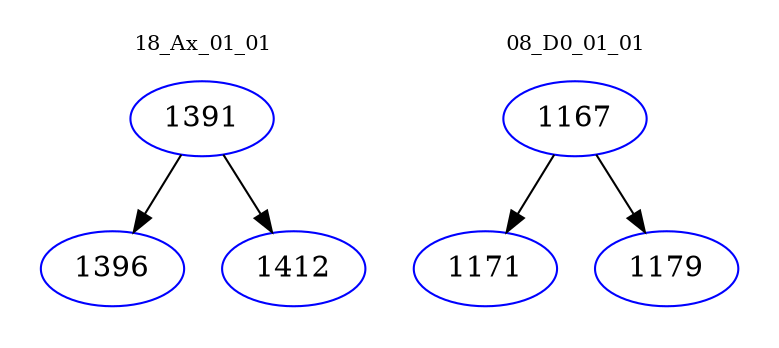 digraph{
subgraph cluster_0 {
color = white
label = "18_Ax_01_01";
fontsize=10;
T0_1391 [label="1391", color="blue"]
T0_1391 -> T0_1396 [color="black"]
T0_1396 [label="1396", color="blue"]
T0_1391 -> T0_1412 [color="black"]
T0_1412 [label="1412", color="blue"]
}
subgraph cluster_1 {
color = white
label = "08_D0_01_01";
fontsize=10;
T1_1167 [label="1167", color="blue"]
T1_1167 -> T1_1171 [color="black"]
T1_1171 [label="1171", color="blue"]
T1_1167 -> T1_1179 [color="black"]
T1_1179 [label="1179", color="blue"]
}
}
